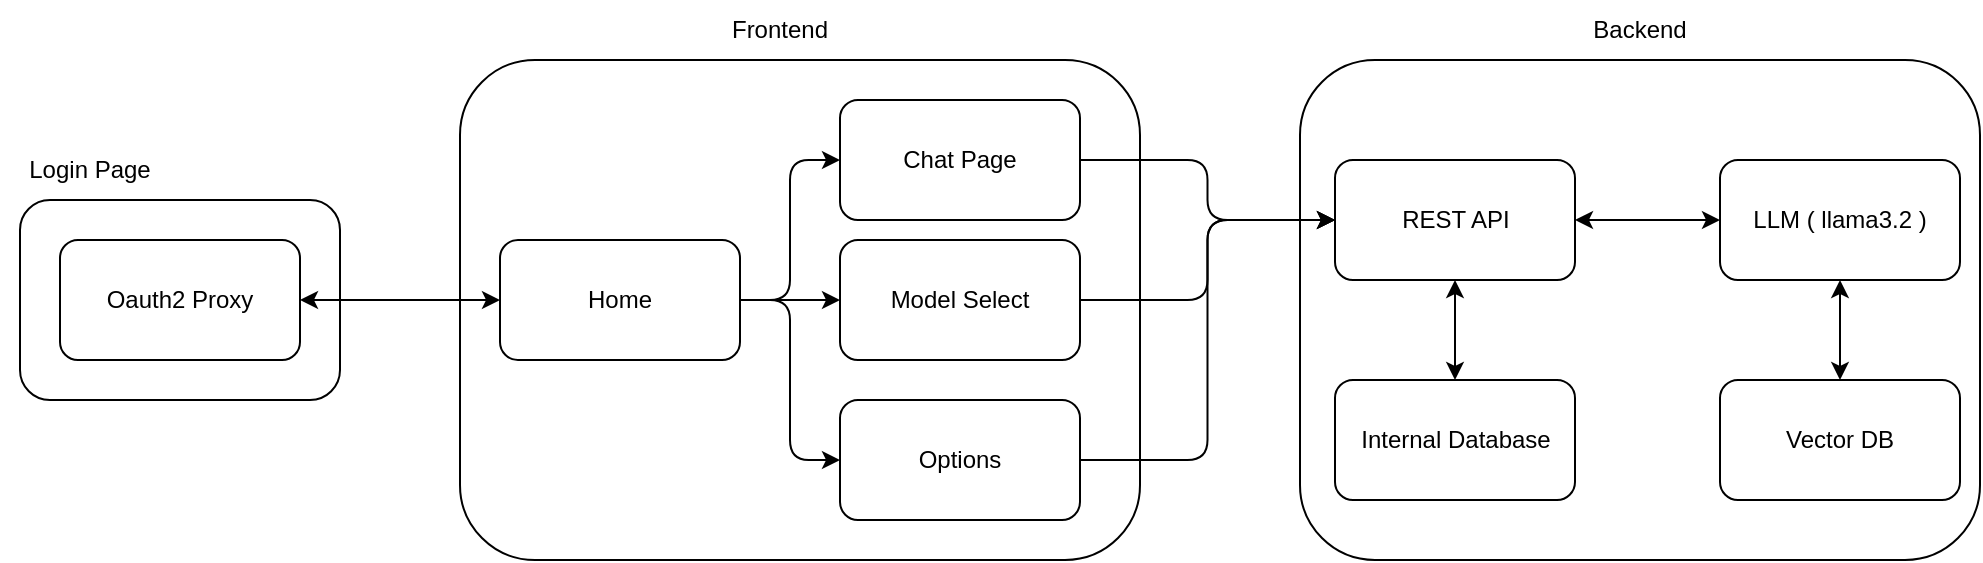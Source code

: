 <mxfile>
    <diagram id="UWU9yrfVLj3En8_xCBOz" name="Overall">
        <mxGraphModel dx="1935" dy="483" grid="1" gridSize="10" guides="1" tooltips="1" connect="1" arrows="1" fold="1" page="1" pageScale="1" pageWidth="850" pageHeight="1100" math="0" shadow="0">
            <root>
                <mxCell id="0"/>
                <mxCell id="1" parent="0"/>
                <mxCell id="3" value="" style="rounded=1;whiteSpace=wrap;html=1;" parent="1" vertex="1">
                    <mxGeometry x="120" y="200" width="340" height="250" as="geometry"/>
                </mxCell>
                <mxCell id="29" value="" style="rounded=1;whiteSpace=wrap;html=1;" parent="1" vertex="1">
                    <mxGeometry x="-100" y="270" width="160" height="100" as="geometry"/>
                </mxCell>
                <mxCell id="28" style="edgeStyle=orthogonalEdgeStyle;html=1;entryX=0;entryY=0.5;entryDx=0;entryDy=0;startArrow=classic;startFill=1;endArrow=classic;endFill=1;" parent="1" source="2" target="11" edge="1">
                    <mxGeometry relative="1" as="geometry"/>
                </mxCell>
                <mxCell id="2" value="Oauth2 Proxy" style="rounded=1;whiteSpace=wrap;html=1;" parent="1" vertex="1">
                    <mxGeometry x="-80" y="290" width="120" height="60" as="geometry"/>
                </mxCell>
                <mxCell id="4" value="" style="rounded=1;whiteSpace=wrap;html=1;" parent="1" vertex="1">
                    <mxGeometry x="540" y="200" width="340" height="250" as="geometry"/>
                </mxCell>
                <mxCell id="5" value="Frontend" style="text;html=1;strokeColor=none;fillColor=none;align=center;verticalAlign=middle;whiteSpace=wrap;rounded=0;" parent="1" vertex="1">
                    <mxGeometry x="250" y="170" width="60" height="30" as="geometry"/>
                </mxCell>
                <mxCell id="7" value="Backend" style="text;html=1;strokeColor=none;fillColor=none;align=center;verticalAlign=middle;whiteSpace=wrap;rounded=0;" parent="1" vertex="1">
                    <mxGeometry x="680" y="170" width="60" height="30" as="geometry"/>
                </mxCell>
                <mxCell id="15" style="edgeStyle=orthogonalEdgeStyle;html=1;entryX=0;entryY=0.5;entryDx=0;entryDy=0;" parent="1" source="10" target="14" edge="1">
                    <mxGeometry relative="1" as="geometry"/>
                </mxCell>
                <mxCell id="10" value="Chat Page" style="rounded=1;whiteSpace=wrap;html=1;" parent="1" vertex="1">
                    <mxGeometry x="310" y="220" width="120" height="60" as="geometry"/>
                </mxCell>
                <mxCell id="19" style="edgeStyle=orthogonalEdgeStyle;html=1;entryX=0;entryY=0.5;entryDx=0;entryDy=0;" parent="1" source="11" target="10" edge="1">
                    <mxGeometry relative="1" as="geometry"/>
                </mxCell>
                <mxCell id="21" style="edgeStyle=orthogonalEdgeStyle;html=1;entryX=0;entryY=0.5;entryDx=0;entryDy=0;" parent="1" source="11" target="12" edge="1">
                    <mxGeometry relative="1" as="geometry"/>
                </mxCell>
                <mxCell id="p1TXQrBb3vgy2d-HC9ok-31" style="edgeStyle=orthogonalEdgeStyle;html=1;entryX=0;entryY=0.5;entryDx=0;entryDy=0;startArrow=none;startFill=0;endArrow=classic;endFill=1;" parent="1" source="11" target="p1TXQrBb3vgy2d-HC9ok-30" edge="1">
                    <mxGeometry relative="1" as="geometry"/>
                </mxCell>
                <mxCell id="11" value="Home" style="rounded=1;whiteSpace=wrap;html=1;" parent="1" vertex="1">
                    <mxGeometry x="140" y="290" width="120" height="60" as="geometry"/>
                </mxCell>
                <mxCell id="16" style="edgeStyle=orthogonalEdgeStyle;html=1;entryX=0;entryY=0.5;entryDx=0;entryDy=0;" parent="1" source="12" target="14" edge="1">
                    <mxGeometry relative="1" as="geometry"/>
                </mxCell>
                <mxCell id="12" value="Model Select" style="rounded=1;whiteSpace=wrap;html=1;" parent="1" vertex="1">
                    <mxGeometry x="310" y="290" width="120" height="60" as="geometry"/>
                </mxCell>
                <mxCell id="23" style="edgeStyle=orthogonalEdgeStyle;html=1;entryX=0.5;entryY=0;entryDx=0;entryDy=0;endArrow=classic;endFill=1;startArrow=classic;startFill=1;" parent="1" source="14" target="22" edge="1">
                    <mxGeometry relative="1" as="geometry"/>
                </mxCell>
                <mxCell id="25" style="edgeStyle=orthogonalEdgeStyle;html=1;entryX=0;entryY=0.5;entryDx=0;entryDy=0;startArrow=classic;startFill=1;endArrow=classic;endFill=1;" parent="1" source="14" target="24" edge="1">
                    <mxGeometry relative="1" as="geometry"/>
                </mxCell>
                <mxCell id="14" value="REST API" style="rounded=1;whiteSpace=wrap;html=1;" parent="1" vertex="1">
                    <mxGeometry x="557.5" y="250" width="120" height="60" as="geometry"/>
                </mxCell>
                <mxCell id="22" value="Internal Database" style="rounded=1;whiteSpace=wrap;html=1;" parent="1" vertex="1">
                    <mxGeometry x="557.5" y="360" width="120" height="60" as="geometry"/>
                </mxCell>
                <mxCell id="27" style="edgeStyle=orthogonalEdgeStyle;html=1;startArrow=classic;startFill=1;endArrow=classic;endFill=1;" parent="1" source="24" target="26" edge="1">
                    <mxGeometry relative="1" as="geometry"/>
                </mxCell>
                <mxCell id="24" value="LLM ( llama3.2 )" style="rounded=1;whiteSpace=wrap;html=1;" parent="1" vertex="1">
                    <mxGeometry x="750" y="250" width="120" height="60" as="geometry"/>
                </mxCell>
                <mxCell id="26" value="Vector DB" style="rounded=1;whiteSpace=wrap;html=1;" parent="1" vertex="1">
                    <mxGeometry x="750" y="360" width="120" height="60" as="geometry"/>
                </mxCell>
                <mxCell id="30" value="Login Page" style="text;html=1;strokeColor=none;fillColor=none;align=center;verticalAlign=middle;whiteSpace=wrap;rounded=0;" parent="1" vertex="1">
                    <mxGeometry x="-110" y="240" width="90" height="30" as="geometry"/>
                </mxCell>
                <mxCell id="p1TXQrBb3vgy2d-HC9ok-32" style="edgeStyle=orthogonalEdgeStyle;html=1;entryX=0;entryY=0.5;entryDx=0;entryDy=0;startArrow=none;startFill=0;endArrow=classic;endFill=1;" parent="1" source="p1TXQrBb3vgy2d-HC9ok-30" target="14" edge="1">
                    <mxGeometry relative="1" as="geometry"/>
                </mxCell>
                <mxCell id="p1TXQrBb3vgy2d-HC9ok-30" value="Options" style="rounded=1;whiteSpace=wrap;html=1;" parent="1" vertex="1">
                    <mxGeometry x="310" y="370" width="120" height="60" as="geometry"/>
                </mxCell>
            </root>
        </mxGraphModel>
    </diagram>
    <diagram id="iHRGDfyGTr96qJ399n-r" name="Scope of Response">
        <mxGraphModel dx="840" dy="483" grid="1" gridSize="10" guides="1" tooltips="1" connect="1" arrows="1" fold="1" page="1" pageScale="1" pageWidth="850" pageHeight="1100" math="0" shadow="0">
            <root>
                <mxCell id="0"/>
                <mxCell id="1" parent="0"/>
            </root>
        </mxGraphModel>
    </diagram>
    <diagram id="uhJoJgP5bdGmIqc_Bq1v" name="User Journey">
        <mxGraphModel dx="840" dy="483" grid="1" gridSize="10" guides="1" tooltips="1" connect="1" arrows="1" fold="1" page="1" pageScale="1" pageWidth="850" pageHeight="1100" math="0" shadow="0">
            <root>
                <mxCell id="0"/>
                <mxCell id="1" parent="0"/>
                <mxCell id="PY_5V-qxE0xhI6i5ee8Q-2" style="edgeStyle=orthogonalEdgeStyle;html=1;entryX=0;entryY=0.5;entryDx=0;entryDy=0;startArrow=none;startFill=0;endArrow=classic;endFill=1;" parent="1" source="hA45c0c0DXqP8DS8I18_-1" target="PY_5V-qxE0xhI6i5ee8Q-1" edge="1">
                    <mxGeometry relative="1" as="geometry"/>
                </mxCell>
                <mxCell id="hA45c0c0DXqP8DS8I18_-1" value="User" style="shape=umlActor;verticalLabelPosition=bottom;verticalAlign=top;html=1;outlineConnect=0;" parent="1" vertex="1">
                    <mxGeometry x="60" y="170" width="30" height="60" as="geometry"/>
                </mxCell>
                <mxCell id="PY_5V-qxE0xhI6i5ee8Q-4" style="edgeStyle=orthogonalEdgeStyle;html=1;startArrow=none;startFill=0;endArrow=classic;endFill=1;" parent="1" source="PY_5V-qxE0xhI6i5ee8Q-1" edge="1">
                    <mxGeometry relative="1" as="geometry">
                        <mxPoint x="315" y="200" as="targetPoint"/>
                    </mxGeometry>
                </mxCell>
                <mxCell id="PY_5V-qxE0xhI6i5ee8Q-1" value="Login" style="rounded=1;whiteSpace=wrap;html=1;" parent="1" vertex="1">
                    <mxGeometry x="145" y="170" width="120" height="60" as="geometry"/>
                </mxCell>
                <mxCell id="PY_5V-qxE0xhI6i5ee8Q-3" value="" style="rounded=1;whiteSpace=wrap;html=1;" parent="1" vertex="1">
                    <mxGeometry x="315" y="170" width="120" height="200" as="geometry"/>
                </mxCell>
                <mxCell id="PY_5V-qxE0xhI6i5ee8Q-28" style="edgeStyle=orthogonalEdgeStyle;html=1;entryX=0;entryY=0.5;entryDx=0;entryDy=0;startArrow=none;startFill=0;endArrow=classic;endFill=1;" parent="1" source="PY_5V-qxE0xhI6i5ee8Q-5" target="PY_5V-qxE0xhI6i5ee8Q-9" edge="1">
                    <mxGeometry relative="1" as="geometry"/>
                </mxCell>
                <mxCell id="PY_5V-qxE0xhI6i5ee8Q-30" style="edgeStyle=orthogonalEdgeStyle;html=1;entryX=0;entryY=0.5;entryDx=0;entryDy=0;startArrow=none;startFill=0;endArrow=classic;endFill=1;" parent="1" source="PY_5V-qxE0xhI6i5ee8Q-5" target="PY_5V-qxE0xhI6i5ee8Q-29" edge="1">
                    <mxGeometry relative="1" as="geometry"/>
                </mxCell>
                <mxCell id="PY_5V-qxE0xhI6i5ee8Q-32" style="edgeStyle=orthogonalEdgeStyle;html=1;entryX=0;entryY=0.5;entryDx=0;entryDy=0;startArrow=none;startFill=0;endArrow=classic;endFill=1;" parent="1" source="PY_5V-qxE0xhI6i5ee8Q-5" target="PY_5V-qxE0xhI6i5ee8Q-31" edge="1">
                    <mxGeometry relative="1" as="geometry"/>
                </mxCell>
                <mxCell id="PY_5V-qxE0xhI6i5ee8Q-5" value="Chat Page" style="rounded=1;whiteSpace=wrap;html=1;" parent="1" vertex="1">
                    <mxGeometry x="325" y="185" width="100" height="45" as="geometry"/>
                </mxCell>
                <mxCell id="PY_5V-qxE0xhI6i5ee8Q-7" value="Home" style="text;html=1;strokeColor=none;fillColor=none;align=center;verticalAlign=middle;whiteSpace=wrap;rounded=0;" parent="1" vertex="1">
                    <mxGeometry x="345" y="140" width="60" height="30" as="geometry"/>
                </mxCell>
                <mxCell id="PY_5V-qxE0xhI6i5ee8Q-8" value="Model Select" style="rounded=1;whiteSpace=wrap;html=1;" parent="1" vertex="1">
                    <mxGeometry x="325" y="247.5" width="100" height="45" as="geometry"/>
                </mxCell>
                <mxCell id="PY_5V-qxE0xhI6i5ee8Q-9" value="Chat History" style="rounded=1;whiteSpace=wrap;html=1;" parent="1" vertex="1">
                    <mxGeometry x="510" y="50" width="100" height="45" as="geometry"/>
                </mxCell>
                <mxCell id="PY_5V-qxE0xhI6i5ee8Q-12" style="edgeStyle=orthogonalEdgeStyle;html=1;entryX=0;entryY=0.5;entryDx=0;entryDy=0;startArrow=none;startFill=0;endArrow=classic;endFill=1;" parent="1" source="PY_5V-qxE0xhI6i5ee8Q-10" target="PY_5V-qxE0xhI6i5ee8Q-11" edge="1">
                    <mxGeometry relative="1" as="geometry"/>
                </mxCell>
                <mxCell id="PY_5V-qxE0xhI6i5ee8Q-16" style="edgeStyle=orthogonalEdgeStyle;html=1;entryX=0;entryY=0.5;entryDx=0;entryDy=0;startArrow=none;startFill=0;endArrow=classic;endFill=1;" parent="1" source="PY_5V-qxE0xhI6i5ee8Q-10" target="PY_5V-qxE0xhI6i5ee8Q-15" edge="1">
                    <mxGeometry relative="1" as="geometry"/>
                </mxCell>
                <mxCell id="PY_5V-qxE0xhI6i5ee8Q-18" style="edgeStyle=orthogonalEdgeStyle;html=1;entryX=0;entryY=0.5;entryDx=0;entryDy=0;startArrow=none;startFill=0;endArrow=classic;endFill=1;" parent="1" source="PY_5V-qxE0xhI6i5ee8Q-10" target="PY_5V-qxE0xhI6i5ee8Q-17" edge="1">
                    <mxGeometry relative="1" as="geometry"/>
                </mxCell>
                <mxCell id="PY_5V-qxE0xhI6i5ee8Q-20" style="edgeStyle=orthogonalEdgeStyle;html=1;entryX=0;entryY=0.5;entryDx=0;entryDy=0;startArrow=none;startFill=0;endArrow=classic;endFill=1;" parent="1" source="PY_5V-qxE0xhI6i5ee8Q-10" target="PY_5V-qxE0xhI6i5ee8Q-19" edge="1">
                    <mxGeometry relative="1" as="geometry"/>
                </mxCell>
                <mxCell id="PY_5V-qxE0xhI6i5ee8Q-10" value="Options" style="rounded=1;whiteSpace=wrap;html=1;" parent="1" vertex="1">
                    <mxGeometry x="325" y="310" width="100" height="45" as="geometry"/>
                </mxCell>
                <mxCell id="PY_5V-qxE0xhI6i5ee8Q-23" value="" style="edgeStyle=orthogonalEdgeStyle;html=1;startArrow=none;startFill=0;endArrow=classic;endFill=1;" parent="1" source="PY_5V-qxE0xhI6i5ee8Q-11" target="PY_5V-qxE0xhI6i5ee8Q-22" edge="1">
                    <mxGeometry relative="1" as="geometry"/>
                </mxCell>
                <mxCell id="PY_5V-qxE0xhI6i5ee8Q-25" style="edgeStyle=orthogonalEdgeStyle;html=1;entryX=0;entryY=0.5;entryDx=0;entryDy=0;startArrow=none;startFill=0;endArrow=classic;endFill=1;" parent="1" source="PY_5V-qxE0xhI6i5ee8Q-11" target="PY_5V-qxE0xhI6i5ee8Q-24" edge="1">
                    <mxGeometry relative="1" as="geometry"/>
                </mxCell>
                <mxCell id="PY_5V-qxE0xhI6i5ee8Q-27" style="edgeStyle=orthogonalEdgeStyle;html=1;entryX=0;entryY=0.5;entryDx=0;entryDy=0;startArrow=none;startFill=0;endArrow=classic;endFill=1;" parent="1" source="PY_5V-qxE0xhI6i5ee8Q-11" target="PY_5V-qxE0xhI6i5ee8Q-26" edge="1">
                    <mxGeometry relative="1" as="geometry"/>
                </mxCell>
                <mxCell id="PY_5V-qxE0xhI6i5ee8Q-36" style="edgeStyle=orthogonalEdgeStyle;html=1;entryX=0;entryY=0.5;entryDx=0;entryDy=0;startArrow=none;startFill=0;endArrow=classic;endFill=1;" parent="1" source="PY_5V-qxE0xhI6i5ee8Q-11" target="PY_5V-qxE0xhI6i5ee8Q-35" edge="1">
                    <mxGeometry relative="1" as="geometry"/>
                </mxCell>
                <mxCell id="PY_5V-qxE0xhI6i5ee8Q-11" value="Model Create &amp;amp; Adjust" style="rounded=1;whiteSpace=wrap;html=1;" parent="1" vertex="1">
                    <mxGeometry x="510" y="477.5" width="160" height="60" as="geometry"/>
                </mxCell>
                <mxCell id="PY_5V-qxE0xhI6i5ee8Q-15" value="Datasets Create" style="rounded=1;whiteSpace=wrap;html=1;" parent="1" vertex="1">
                    <mxGeometry x="510" y="555" width="120" height="60" as="geometry"/>
                </mxCell>
                <mxCell id="PY_5V-qxE0xhI6i5ee8Q-17" value="Prompt template" style="rounded=1;whiteSpace=wrap;html=1;" parent="1" vertex="1">
                    <mxGeometry x="510" y="635" width="120" height="60" as="geometry"/>
                </mxCell>
                <mxCell id="PY_5V-qxE0xhI6i5ee8Q-19" value="Response Config" style="rounded=1;whiteSpace=wrap;html=1;" parent="1" vertex="1">
                    <mxGeometry x="510" y="405" width="120" height="60" as="geometry"/>
                </mxCell>
                <mxCell id="PY_5V-qxE0xhI6i5ee8Q-22" value="Parameter" style="whiteSpace=wrap;html=1;rounded=1;" parent="1" vertex="1">
                    <mxGeometry x="720" y="477.5" width="120" height="60" as="geometry"/>
                </mxCell>
                <mxCell id="PY_5V-qxE0xhI6i5ee8Q-24" value="Top K &amp;amp; P" style="whiteSpace=wrap;html=1;rounded=1;" parent="1" vertex="1">
                    <mxGeometry x="720" y="555" width="120" height="60" as="geometry"/>
                </mxCell>
                <mxCell id="PY_5V-qxE0xhI6i5ee8Q-26" value="Select Datasets" style="whiteSpace=wrap;html=1;rounded=1;" parent="1" vertex="1">
                    <mxGeometry x="720" y="405" width="120" height="60" as="geometry"/>
                </mxCell>
                <mxCell id="PY_5V-qxE0xhI6i5ee8Q-29" value="Model Select" style="rounded=1;whiteSpace=wrap;html=1;" parent="1" vertex="1">
                    <mxGeometry x="510" y="120" width="100" height="45" as="geometry"/>
                </mxCell>
                <mxCell id="PY_5V-qxE0xhI6i5ee8Q-31" value="Prompt" style="rounded=1;whiteSpace=wrap;html=1;" parent="1" vertex="1">
                    <mxGeometry x="510" y="185" width="100" height="45" as="geometry"/>
                </mxCell>
                <mxCell id="PY_5V-qxE0xhI6i5ee8Q-35" value="Temperature" style="whiteSpace=wrap;html=1;rounded=1;" parent="1" vertex="1">
                    <mxGeometry x="720" y="635" width="120" height="60" as="geometry"/>
                </mxCell>
            </root>
        </mxGraphModel>
    </diagram>
    <diagram id="uUxM_Npg-BbKzg_WnnOg" name="Login Architecture">
        <mxGraphModel dx="840" dy="483" grid="1" gridSize="10" guides="1" tooltips="1" connect="1" arrows="1" fold="1" page="1" pageScale="1" pageWidth="850" pageHeight="1100" math="0" shadow="0">
            <root>
                <mxCell id="0"/>
                <mxCell id="1" parent="0"/>
            </root>
        </mxGraphModel>
    </diagram>
    <diagram id="aIUs13HwPhJ97i6IKoqL" name="Frontend">
        <mxGraphModel dx="1200" dy="690" grid="1" gridSize="10" guides="1" tooltips="1" connect="1" arrows="1" fold="1" page="1" pageScale="1" pageWidth="850" pageHeight="1100" math="0" shadow="0">
            <root>
                <mxCell id="0"/>
                <mxCell id="1" parent="0"/>
            </root>
        </mxGraphModel>
    </diagram>
    <diagram id="qUOfw44BjjRankXvTfsQ" name="Backend">
        <mxGraphModel dx="1085" dy="483" grid="1" gridSize="10" guides="1" tooltips="1" connect="1" arrows="1" fold="1" page="1" pageScale="1" pageWidth="850" pageHeight="1100" math="0" shadow="0">
            <root>
                <mxCell id="0"/>
                <mxCell id="1" parent="0"/>
            </root>
        </mxGraphModel>
    </diagram>
    <diagram id="XrW4m-w4PanP_BGBwHqZ" name="API Router">
        <mxGraphModel dx="1085" dy="483" grid="1" gridSize="10" guides="1" tooltips="1" connect="1" arrows="1" fold="1" page="1" pageScale="1" pageWidth="850" pageHeight="1100" math="0" shadow="0">
            <root>
                <mxCell id="0"/>
                <mxCell id="1" parent="0"/>
                <mxCell id="KJGJXhQH9srAREduoz0Q-5" value="" style="rounded=1;whiteSpace=wrap;html=1;" parent="1" vertex="1">
                    <mxGeometry x="430" y="200" width="210" height="240" as="geometry"/>
                </mxCell>
                <mxCell id="KJGJXhQH9srAREduoz0Q-1" value="" style="rounded=1;whiteSpace=wrap;html=1;" parent="1" vertex="1">
                    <mxGeometry x="130" y="200" width="210" height="240" as="geometry"/>
                </mxCell>
                <mxCell id="KJGJXhQH9srAREduoz0Q-2" value="Frontend" style="text;html=1;strokeColor=none;fillColor=none;align=center;verticalAlign=middle;whiteSpace=wrap;rounded=0;" parent="1" vertex="1">
                    <mxGeometry x="205" y="170" width="60" height="30" as="geometry"/>
                </mxCell>
                <mxCell id="KJGJXhQH9srAREduoz0Q-3" value="Prompt" style="rounded=1;whiteSpace=wrap;html=1;" parent="1" vertex="1">
                    <mxGeometry x="175" y="220" width="120" height="30" as="geometry"/>
                </mxCell>
                <mxCell id="KJGJXhQH9srAREduoz0Q-4" value="REST API" style="rounded=1;whiteSpace=wrap;html=1;" parent="1" vertex="1">
                    <mxGeometry x="475" y="220" width="120" height="30" as="geometry"/>
                </mxCell>
                <mxCell id="KJGJXhQH9srAREduoz0Q-6" value="Backend" style="text;html=1;strokeColor=none;fillColor=none;align=center;verticalAlign=middle;whiteSpace=wrap;rounded=0;" parent="1" vertex="1">
                    <mxGeometry x="505" y="170" width="60" height="30" as="geometry"/>
                </mxCell>
            </root>
        </mxGraphModel>
    </diagram>
    <diagram id="97zRUgveVWg1ezdDAZ6k" name="RAG system">
        <mxGraphModel dx="1550" dy="690" grid="1" gridSize="10" guides="1" tooltips="1" connect="1" arrows="1" fold="1" page="1" pageScale="1" pageWidth="850" pageHeight="1100" math="0" shadow="0">
            <root>
                <mxCell id="0"/>
                <mxCell id="1" parent="0"/>
                <mxCell id="3FK0M7PpJaztyaFEtY08-1" value="Prompt" style="rounded=1;whiteSpace=wrap;html=1;" parent="1" vertex="1">
                    <mxGeometry x="40" y="200" width="100" height="40" as="geometry"/>
                </mxCell>
                <mxCell id="3FK0M7PpJaztyaFEtY08-7" style="edgeStyle=orthogonalEdgeStyle;html=1;startArrow=none;startFill=0;endArrow=classic;endFill=1;" parent="1" source="3FK0M7PpJaztyaFEtY08-2" target="3FK0M7PpJaztyaFEtY08-6" edge="1">
                    <mxGeometry relative="1" as="geometry"/>
                </mxCell>
                <mxCell id="3FK0M7PpJaztyaFEtY08-2" value="Vector DB" style="rounded=1;whiteSpace=wrap;html=1;" parent="1" vertex="1">
                    <mxGeometry x="320" y="200" width="100" height="40" as="geometry"/>
                </mxCell>
                <mxCell id="3FK0M7PpJaztyaFEtY08-5" style="edgeStyle=orthogonalEdgeStyle;html=1;entryX=0;entryY=0.5;entryDx=0;entryDy=0;startArrow=none;startFill=0;endArrow=classic;endFill=1;" parent="1" source="3FK0M7PpJaztyaFEtY08-3" target="3FK0M7PpJaztyaFEtY08-2" edge="1">
                    <mxGeometry relative="1" as="geometry"/>
                </mxCell>
                <mxCell id="3FK0M7PpJaztyaFEtY08-3" value="LLM ( llama3.2 )" style="rounded=1;whiteSpace=wrap;html=1;" parent="1" vertex="1">
                    <mxGeometry x="170" y="200" width="120" height="40" as="geometry"/>
                </mxCell>
                <mxCell id="3FK0M7PpJaztyaFEtY08-4" value="" style="edgeStyle=orthogonalEdgeStyle;html=1;startArrow=none;startFill=0;endArrow=classic;endFill=1;" parent="1" source="3FK0M7PpJaztyaFEtY08-1" target="3FK0M7PpJaztyaFEtY08-3" edge="1">
                    <mxGeometry relative="1" as="geometry"/>
                </mxCell>
                <mxCell id="3FK0M7PpJaztyaFEtY08-10" style="edgeStyle=orthogonalEdgeStyle;html=1;entryX=1;entryY=0.5;entryDx=0;entryDy=0;startArrow=none;startFill=0;endArrow=classic;endFill=1;exitX=0.5;exitY=1;exitDx=0;exitDy=0;" parent="1" source="3FK0M7PpJaztyaFEtY08-6" target="3FK0M7PpJaztyaFEtY08-9" edge="1">
                    <mxGeometry relative="1" as="geometry"/>
                </mxCell>
                <mxCell id="3FK0M7PpJaztyaFEtY08-6" value="Answer" style="rounded=1;whiteSpace=wrap;html=1;" parent="1" vertex="1">
                    <mxGeometry x="450" y="200" width="100" height="40" as="geometry"/>
                </mxCell>
                <mxCell id="3FK0M7PpJaztyaFEtY08-11" style="edgeStyle=orthogonalEdgeStyle;html=1;entryX=0.5;entryY=1;entryDx=0;entryDy=0;startArrow=none;startFill=0;endArrow=classic;endFill=1;" parent="1" source="3FK0M7PpJaztyaFEtY08-9" target="3FK0M7PpJaztyaFEtY08-2" edge="1">
                    <mxGeometry relative="1" as="geometry"/>
                </mxCell>
                <mxCell id="3FK0M7PpJaztyaFEtY08-9" value="Embedding" style="rounded=1;whiteSpace=wrap;html=1;" parent="1" vertex="1">
                    <mxGeometry x="320" y="280" width="100" height="40" as="geometry"/>
                </mxCell>
                <mxCell id="3FK0M7PpJaztyaFEtY08-13" style="edgeStyle=orthogonalEdgeStyle;html=1;entryX=0.5;entryY=1;entryDx=0;entryDy=0;startArrow=none;startFill=0;endArrow=classic;endFill=1;" parent="1" source="3FK0M7PpJaztyaFEtY08-12" target="3FK0M7PpJaztyaFEtY08-9" edge="1">
                    <mxGeometry relative="1" as="geometry"/>
                </mxCell>
                <mxCell id="3FK0M7PpJaztyaFEtY08-12" value="Document ( PDF )" style="rounded=1;whiteSpace=wrap;html=1;" parent="1" vertex="1">
                    <mxGeometry x="315" y="360" width="110" height="40" as="geometry"/>
                </mxCell>
            </root>
        </mxGraphModel>
    </diagram>
</mxfile>